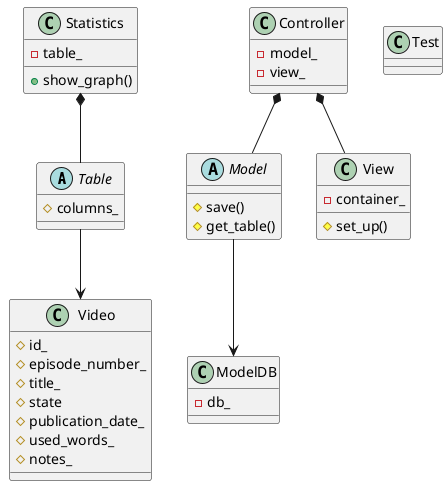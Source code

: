 @startuml Class Diagram

abstract class Table{
    #columns_
}
class Controller{
    -model_
    -view_
}
abstract class Model{
    #save()
    #get_table()
}
class ModelDB{
    -db_
}
class View{
    -container_
    #set_up()
}
class Video {
    #id_
    #episode_number_
    #title_
    #state
    #publication_date_
    #used_words_
    #notes_
}
class Statistics{
    -table_
    +show_graph()
}
class Test

Controller *-- Model

Controller *-- View

Table --> Video

Model --> ModelDB

Statistics *-- Table

@enduml
